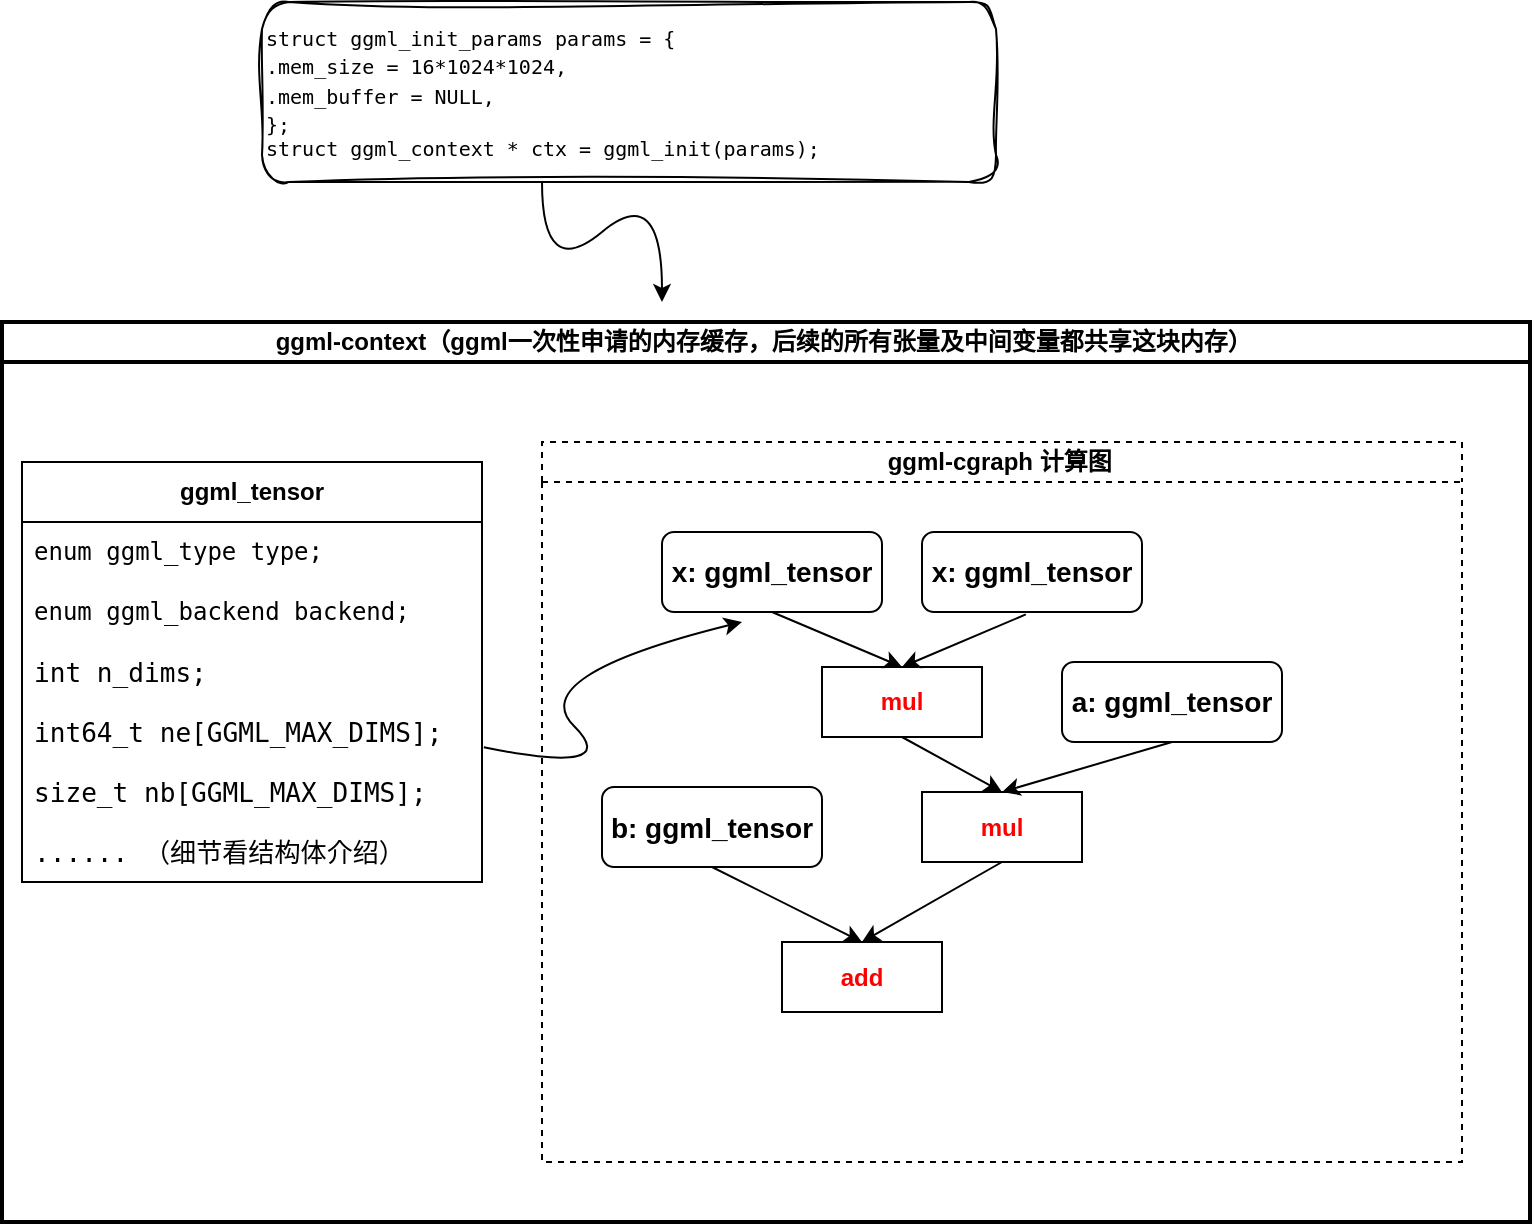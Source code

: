 <mxfile version="21.6.8" type="device">
  <diagram id="prtHgNgQTEPvFCAcTncT" name="Page-1">
    <mxGraphModel dx="1026" dy="1827" grid="1" gridSize="10" guides="1" tooltips="1" connect="1" arrows="1" fold="1" page="1" pageScale="1" pageWidth="827" pageHeight="1169" math="0" shadow="0">
      <root>
        <mxCell id="0" />
        <mxCell id="1" parent="0" />
        <mxCell id="dNxyNK7c78bLwvsdeMH5-11" value="ggml-context（ggml一次性申请的内存缓存，后续的所有张量及中间变量都共享这块内存）&amp;nbsp;" style="swimlane;html=1;startSize=20;horizontal=1;containerType=tree;glass=0;strokeWidth=2;" parent="1" vertex="1">
          <mxGeometry x="10" y="40" width="764" height="450" as="geometry" />
        </mxCell>
        <object label="&lt;font style=&quot;font-size: 12px;&quot;&gt;&lt;b&gt;ggml_tensor&lt;/b&gt;&lt;/font&gt;" id="FTnM4w_gT4HEOkNbLcE5-6">
          <mxCell style="swimlane;fontStyle=0;childLayout=stackLayout;horizontal=1;startSize=30;horizontalStack=0;resizeParent=1;resizeParentMax=0;resizeLast=0;collapsible=1;marginBottom=0;whiteSpace=wrap;html=1;points=[[0,0,0,0,0],[0,0.25,0,0,0],[0,0.5,0,0,0],[0,0.75,0,0,0],[0,1,0,0,0],[0.25,0,0,0,0],[0.25,1,0,0,0],[0.5,0,0,0,0],[0.5,1,0,0,0],[0.75,0,0,0,0],[0.75,1,0,0,0],[1,0,0,0,0],[1,0.25,0,0,0],[1,0.5,0,0,0],[1,0.75,0,0,0],[1,1,0,0,0]];" parent="dNxyNK7c78bLwvsdeMH5-11" vertex="1">
            <mxGeometry x="10" y="70" width="230" height="210" as="geometry">
              <mxRectangle x="40" y="100" width="110" height="30" as="alternateBounds" />
            </mxGeometry>
          </mxCell>
        </object>
        <mxCell id="FTnM4w_gT4HEOkNbLcE5-7" value="&lt;div style=&quot;font-family: &amp;quot;JetBrains Mono&amp;quot;, monospace;&quot;&gt;&lt;font style=&quot;font-size: 12px;&quot;&gt;enum ggml_type    type;&lt;/font&gt;&lt;/div&gt;" style="text;strokeColor=none;fillColor=none;align=left;verticalAlign=middle;spacingLeft=4;spacingRight=4;overflow=hidden;points=[[0,0.5],[1,0.5]];portConstraint=eastwest;rotatable=0;whiteSpace=wrap;html=1;" parent="FTnM4w_gT4HEOkNbLcE5-6" vertex="1">
          <mxGeometry y="30" width="230" height="30" as="geometry" />
        </mxCell>
        <mxCell id="FTnM4w_gT4HEOkNbLcE5-8" value="&lt;div style=&quot;font-family: &amp;quot;JetBrains Mono&amp;quot;, monospace;&quot;&gt;&lt;font style=&quot;font-size: 12px;&quot;&gt;enum ggml_backend backend;&lt;/font&gt;&lt;/div&gt;" style="text;strokeColor=none;fillColor=none;align=left;verticalAlign=middle;spacingLeft=4;spacingRight=4;overflow=hidden;points=[[0,0.5],[1,0.5]];portConstraint=eastwest;rotatable=0;whiteSpace=wrap;html=1;" parent="FTnM4w_gT4HEOkNbLcE5-6" vertex="1">
          <mxGeometry y="60" width="230" height="30" as="geometry" />
        </mxCell>
        <mxCell id="FTnM4w_gT4HEOkNbLcE5-10" value="&lt;div style=&quot;font-family: &amp;quot;JetBrains Mono&amp;quot;, monospace; font-size: 9.8pt;&quot;&gt;int n_dims;&lt;br&gt;&lt;/div&gt;" style="text;strokeColor=none;fillColor=none;align=left;verticalAlign=middle;spacingLeft=4;spacingRight=4;overflow=hidden;points=[[0,0.5],[1,0.5]];portConstraint=eastwest;rotatable=0;whiteSpace=wrap;html=1;" parent="FTnM4w_gT4HEOkNbLcE5-6" vertex="1">
          <mxGeometry y="90" width="230" height="30" as="geometry" />
        </mxCell>
        <mxCell id="FTnM4w_gT4HEOkNbLcE5-11" value="&lt;div style=&quot;font-family: &amp;quot;JetBrains Mono&amp;quot;, monospace; font-size: 9.8pt;&quot;&gt;&lt;div style=&quot;font-size: 9.8pt;&quot;&gt;int64_t  ne[GGML_MAX_DIMS];&lt;/div&gt;&lt;/div&gt;" style="text;strokeColor=none;fillColor=none;align=left;verticalAlign=middle;spacingLeft=4;spacingRight=4;overflow=hidden;points=[[0,0.5],[1,0.5]];portConstraint=eastwest;rotatable=0;whiteSpace=wrap;html=1;" parent="FTnM4w_gT4HEOkNbLcE5-6" vertex="1">
          <mxGeometry y="120" width="230" height="30" as="geometry" />
        </mxCell>
        <mxCell id="FTnM4w_gT4HEOkNbLcE5-9" value="&lt;div style=&quot;font-family: &amp;quot;JetBrains Mono&amp;quot;, monospace; font-size: 9.8pt;&quot;&gt;&lt;div style=&quot;font-size: 9.8pt;&quot;&gt;size_t  nb[GGML_MAX_DIMS];&lt;/div&gt;&lt;/div&gt;" style="text;strokeColor=none;fillColor=none;align=left;verticalAlign=middle;spacingLeft=4;spacingRight=4;overflow=hidden;points=[[0,0.5],[1,0.5]];portConstraint=eastwest;rotatable=0;whiteSpace=wrap;html=1;" parent="FTnM4w_gT4HEOkNbLcE5-6" vertex="1">
          <mxGeometry y="150" width="230" height="30" as="geometry" />
        </mxCell>
        <mxCell id="FTnM4w_gT4HEOkNbLcE5-12" value="&lt;div style=&quot;font-family: &amp;quot;JetBrains Mono&amp;quot;, monospace; font-size: 9.8pt;&quot;&gt;&lt;div style=&quot;font-size: 9.8pt;&quot;&gt;...... （细节看结构体介绍）&lt;/div&gt;&lt;/div&gt;" style="text;strokeColor=none;fillColor=none;align=left;verticalAlign=middle;spacingLeft=4;spacingRight=4;overflow=hidden;points=[[0,0.5],[1,0.5]];portConstraint=eastwest;rotatable=0;whiteSpace=wrap;html=1;" parent="FTnM4w_gT4HEOkNbLcE5-6" vertex="1">
          <mxGeometry y="180" width="230" height="30" as="geometry" />
        </mxCell>
        <mxCell id="FTnM4w_gT4HEOkNbLcE5-15" value="ggml-cgraph 计算图&lt;span style=&quot;background-color: initial;&quot;&gt;&amp;nbsp;&lt;/span&gt;" style="swimlane;html=1;startSize=20;horizontal=1;containerType=tree;glass=0;strokeWidth=1;dashed=1;" parent="dNxyNK7c78bLwvsdeMH5-11" vertex="1">
          <mxGeometry x="270" y="60" width="460" height="360" as="geometry" />
        </mxCell>
        <mxCell id="FTnM4w_gT4HEOkNbLcE5-23" value="&lt;b style=&quot;border-color: var(--border-color);&quot;&gt;&lt;font style=&quot;font-size: 14px;&quot;&gt;x: ggml_tensor&lt;/font&gt;&lt;/b&gt;" style="rounded=1;whiteSpace=wrap;html=1;" parent="FTnM4w_gT4HEOkNbLcE5-15" vertex="1">
          <mxGeometry x="60" y="45" width="110" height="40" as="geometry" />
        </mxCell>
        <mxCell id="FTnM4w_gT4HEOkNbLcE5-24" value="&lt;b style=&quot;border-color: var(--border-color);&quot;&gt;&lt;font style=&quot;font-size: 14px;&quot;&gt;x: ggml_tensor&lt;/font&gt;&lt;/b&gt;" style="rounded=1;whiteSpace=wrap;html=1;" parent="FTnM4w_gT4HEOkNbLcE5-15" vertex="1">
          <mxGeometry x="190" y="45" width="110" height="40" as="geometry" />
        </mxCell>
        <mxCell id="FTnM4w_gT4HEOkNbLcE5-25" value="&lt;b&gt;&lt;font color=&quot;#ff0000&quot;&gt;mul&lt;/font&gt;&lt;/b&gt;" style="rounded=0;whiteSpace=wrap;html=1;" parent="FTnM4w_gT4HEOkNbLcE5-15" vertex="1">
          <mxGeometry x="140" y="112.5" width="80" height="35" as="geometry" />
        </mxCell>
        <mxCell id="FTnM4w_gT4HEOkNbLcE5-26" value="&lt;b&gt;&lt;font color=&quot;#ff0000&quot;&gt;mul&lt;/font&gt;&lt;/b&gt;" style="rounded=0;whiteSpace=wrap;html=1;" parent="FTnM4w_gT4HEOkNbLcE5-15" vertex="1">
          <mxGeometry x="190" y="175" width="80" height="35" as="geometry" />
        </mxCell>
        <mxCell id="FTnM4w_gT4HEOkNbLcE5-27" value="&lt;b style=&quot;border-color: var(--border-color);&quot;&gt;&lt;font style=&quot;font-size: 14px;&quot;&gt;a: ggml_tensor&lt;/font&gt;&lt;/b&gt;" style="rounded=1;whiteSpace=wrap;html=1;" parent="FTnM4w_gT4HEOkNbLcE5-15" vertex="1">
          <mxGeometry x="260" y="110" width="110" height="40" as="geometry" />
        </mxCell>
        <mxCell id="FTnM4w_gT4HEOkNbLcE5-28" value="" style="endArrow=classic;html=1;rounded=0;exitX=0.5;exitY=1;exitDx=0;exitDy=0;entryX=0.5;entryY=0;entryDx=0;entryDy=0;" parent="FTnM4w_gT4HEOkNbLcE5-15" source="FTnM4w_gT4HEOkNbLcE5-23" target="FTnM4w_gT4HEOkNbLcE5-25" edge="1">
          <mxGeometry width="50" height="50" relative="1" as="geometry">
            <mxPoint x="140" y="165" as="sourcePoint" />
            <mxPoint x="190" y="115" as="targetPoint" />
          </mxGeometry>
        </mxCell>
        <mxCell id="FTnM4w_gT4HEOkNbLcE5-29" value="" style="endArrow=classic;html=1;rounded=0;exitX=0.472;exitY=1.03;exitDx=0;exitDy=0;entryX=0.5;entryY=0;entryDx=0;entryDy=0;exitPerimeter=0;" parent="FTnM4w_gT4HEOkNbLcE5-15" source="FTnM4w_gT4HEOkNbLcE5-24" target="FTnM4w_gT4HEOkNbLcE5-25" edge="1">
          <mxGeometry width="50" height="50" relative="1" as="geometry">
            <mxPoint x="125" y="95" as="sourcePoint" />
            <mxPoint x="185" y="120" as="targetPoint" />
          </mxGeometry>
        </mxCell>
        <mxCell id="FTnM4w_gT4HEOkNbLcE5-30" value="&lt;b&gt;&lt;font color=&quot;#ff0000&quot;&gt;add&lt;/font&gt;&lt;/b&gt;" style="rounded=0;whiteSpace=wrap;html=1;" parent="FTnM4w_gT4HEOkNbLcE5-15" vertex="1">
          <mxGeometry x="120" y="250" width="80" height="35" as="geometry" />
        </mxCell>
        <mxCell id="FTnM4w_gT4HEOkNbLcE5-31" value="" style="endArrow=classic;html=1;rounded=0;exitX=0.5;exitY=1;exitDx=0;exitDy=0;entryX=0.5;entryY=0;entryDx=0;entryDy=0;" parent="FTnM4w_gT4HEOkNbLcE5-15" source="FTnM4w_gT4HEOkNbLcE5-25" target="FTnM4w_gT4HEOkNbLcE5-26" edge="1">
          <mxGeometry width="50" height="50" relative="1" as="geometry">
            <mxPoint x="125" y="95" as="sourcePoint" />
            <mxPoint x="190" y="123" as="targetPoint" />
          </mxGeometry>
        </mxCell>
        <mxCell id="FTnM4w_gT4HEOkNbLcE5-32" value="" style="endArrow=classic;html=1;rounded=0;exitX=0.5;exitY=1;exitDx=0;exitDy=0;entryX=0.5;entryY=0;entryDx=0;entryDy=0;" parent="FTnM4w_gT4HEOkNbLcE5-15" source="FTnM4w_gT4HEOkNbLcE5-27" target="FTnM4w_gT4HEOkNbLcE5-26" edge="1">
          <mxGeometry width="50" height="50" relative="1" as="geometry">
            <mxPoint x="190" y="158" as="sourcePoint" />
            <mxPoint x="240" y="185" as="targetPoint" />
          </mxGeometry>
        </mxCell>
        <mxCell id="FTnM4w_gT4HEOkNbLcE5-33" value="&lt;b style=&quot;border-color: var(--border-color);&quot;&gt;&lt;font style=&quot;font-size: 14px;&quot;&gt;b: ggml_tensor&lt;/font&gt;&lt;/b&gt;" style="rounded=1;whiteSpace=wrap;html=1;" parent="FTnM4w_gT4HEOkNbLcE5-15" vertex="1">
          <mxGeometry x="30" y="172.5" width="110" height="40" as="geometry" />
        </mxCell>
        <mxCell id="FTnM4w_gT4HEOkNbLcE5-34" value="" style="endArrow=classic;html=1;rounded=0;entryX=0.5;entryY=0;entryDx=0;entryDy=0;exitX=0.5;exitY=1;exitDx=0;exitDy=0;" parent="FTnM4w_gT4HEOkNbLcE5-15" source="FTnM4w_gT4HEOkNbLcE5-33" target="FTnM4w_gT4HEOkNbLcE5-30" edge="1">
          <mxGeometry width="50" height="50" relative="1" as="geometry">
            <mxPoint x="70" y="240" as="sourcePoint" />
            <mxPoint x="139" y="250" as="targetPoint" />
          </mxGeometry>
        </mxCell>
        <mxCell id="FTnM4w_gT4HEOkNbLcE5-35" value="" style="endArrow=classic;html=1;rounded=0;exitX=0.5;exitY=1;exitDx=0;exitDy=0;entryX=0.5;entryY=0;entryDx=0;entryDy=0;" parent="FTnM4w_gT4HEOkNbLcE5-15" source="FTnM4w_gT4HEOkNbLcE5-26" target="FTnM4w_gT4HEOkNbLcE5-30" edge="1">
          <mxGeometry width="50" height="50" relative="1" as="geometry">
            <mxPoint x="260" y="220" as="sourcePoint" />
            <mxPoint x="175" y="245" as="targetPoint" />
          </mxGeometry>
        </mxCell>
        <mxCell id="FTnM4w_gT4HEOkNbLcE5-2" value="&lt;div style=&quot;font-family: &amp;quot;JetBrains Mono&amp;quot;, monospace;&quot;&gt;&lt;font style=&quot;font-size: 10px;&quot;&gt;struct ggml_init_params params = {&lt;br&gt;.mem_size   = 16*1024*1024,&lt;/font&gt;&lt;/div&gt;&lt;div style=&quot;font-family: &amp;quot;JetBrains Mono&amp;quot;, monospace;&quot;&gt;&lt;font style=&quot;font-size: 10px;&quot;&gt;.mem_buffer = NULL,&lt;br&gt;};&lt;/font&gt;&lt;/div&gt;&lt;div style=&quot;font-family: &amp;quot;JetBrains Mono&amp;quot;, monospace;&quot;&gt;&lt;font style=&quot;font-size: 10px;&quot;&gt;&lt;div style=&quot;&quot;&gt;struct ggml_context * ctx = ggml_init(params);&lt;/div&gt;&lt;/font&gt;&lt;/div&gt;" style="rounded=1;whiteSpace=wrap;html=1;fillColor=default;align=left;sketch=1;curveFitting=1;jiggle=2;shadow=0;glass=0;" parent="1" vertex="1">
          <mxGeometry x="140" y="-120" width="367" height="90" as="geometry" />
        </mxCell>
        <mxCell id="FTnM4w_gT4HEOkNbLcE5-4" value="" style="curved=1;endArrow=classic;html=1;rounded=0;" parent="1" edge="1">
          <mxGeometry width="50" height="50" relative="1" as="geometry">
            <mxPoint x="280" y="-30" as="sourcePoint" />
            <mxPoint x="340" y="30" as="targetPoint" />
            <Array as="points">
              <mxPoint x="280" y="20" />
              <mxPoint x="340" y="-30" />
            </Array>
          </mxGeometry>
        </mxCell>
        <mxCell id="FTnM4w_gT4HEOkNbLcE5-36" value="" style="curved=1;endArrow=classic;html=1;rounded=0;exitX=1.004;exitY=0.753;exitDx=0;exitDy=0;exitPerimeter=0;" parent="1" source="FTnM4w_gT4HEOkNbLcE5-11" edge="1">
          <mxGeometry width="50" height="50" relative="1" as="geometry">
            <mxPoint x="271" y="267" as="sourcePoint" />
            <mxPoint x="380" y="190" as="targetPoint" />
            <Array as="points">
              <mxPoint x="321" y="267" />
              <mxPoint x="271" y="217" />
            </Array>
          </mxGeometry>
        </mxCell>
      </root>
    </mxGraphModel>
  </diagram>
</mxfile>
